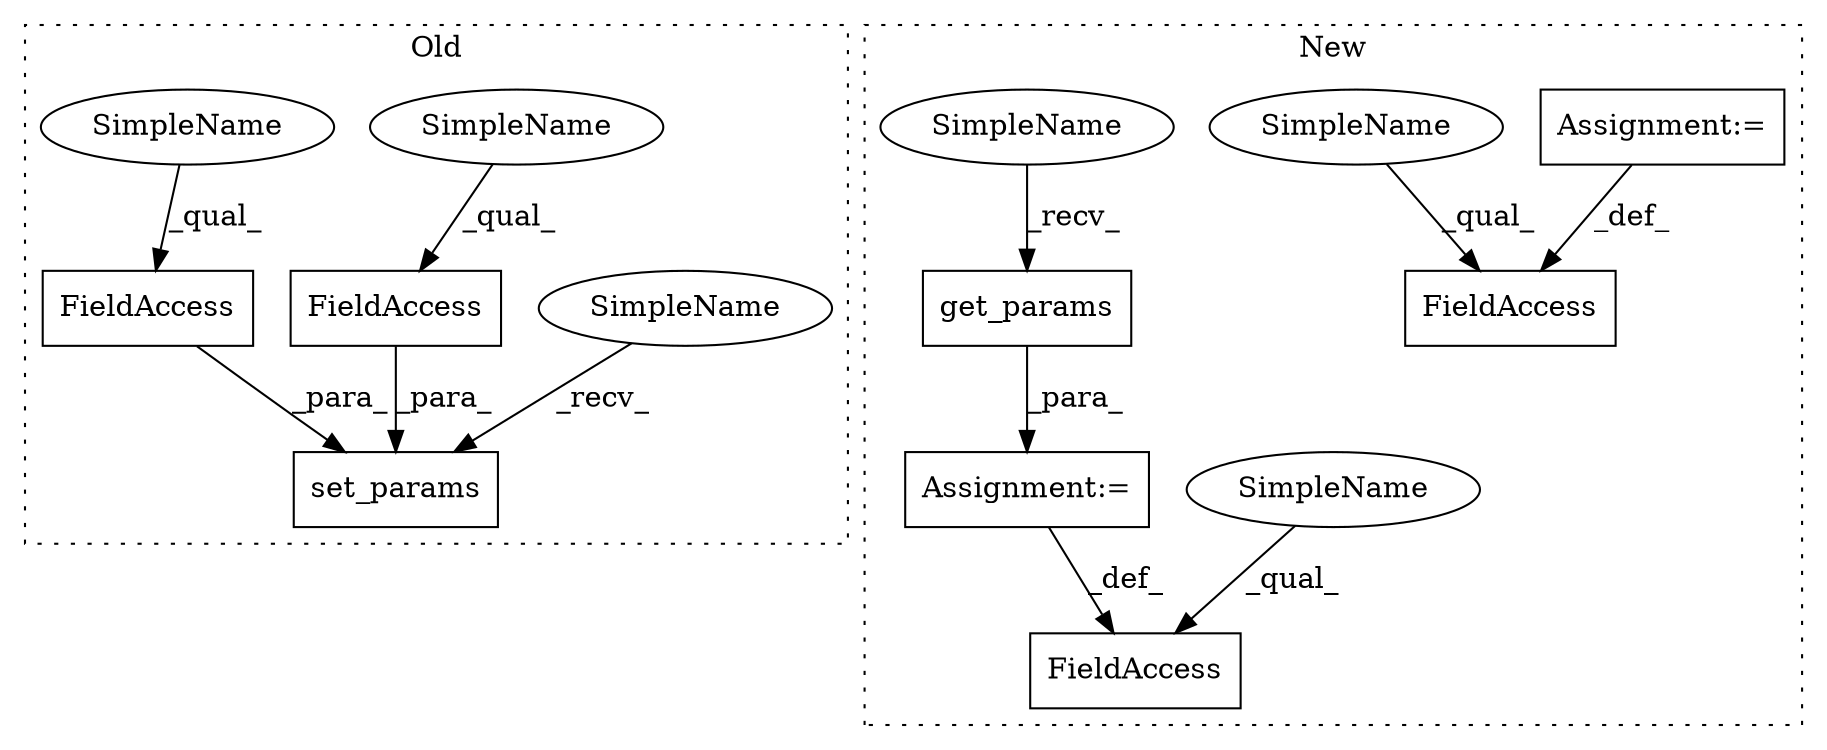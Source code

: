 digraph G {
subgraph cluster0 {
1 [label="set_params" a="32" s="4823,4899" l="11,1" shape="box"];
4 [label="FieldAccess" a="22" s="4875" l="15" shape="box"];
8 [label="FieldAccess" a="22" s="4861" l="13" shape="box"];
9 [label="SimpleName" a="42" s="4818" l="4" shape="ellipse"];
10 [label="SimpleName" a="42" s="4875" l="4" shape="ellipse"];
11 [label="SimpleName" a="42" s="4861" l="4" shape="ellipse"];
label = "Old";
style="dotted";
}
subgraph cluster1 {
2 [label="get_params" a="32" s="4546,4567" l="11,1" shape="box"];
3 [label="FieldAccess" a="22" s="4590" l="12" shape="box"];
5 [label="FieldAccess" a="22" s="4528" l="12" shape="box"];
6 [label="Assignment:=" a="7" s="4540" l="1" shape="box"];
7 [label="Assignment:=" a="7" s="4602" l="1" shape="box"];
12 [label="SimpleName" a="42" s="4590" l="4" shape="ellipse"];
13 [label="SimpleName" a="42" s="4528" l="4" shape="ellipse"];
14 [label="SimpleName" a="42" s="4541" l="4" shape="ellipse"];
label = "New";
style="dotted";
}
2 -> 6 [label="_para_"];
4 -> 1 [label="_para_"];
6 -> 5 [label="_def_"];
7 -> 3 [label="_def_"];
8 -> 1 [label="_para_"];
9 -> 1 [label="_recv_"];
10 -> 4 [label="_qual_"];
11 -> 8 [label="_qual_"];
12 -> 3 [label="_qual_"];
13 -> 5 [label="_qual_"];
14 -> 2 [label="_recv_"];
}